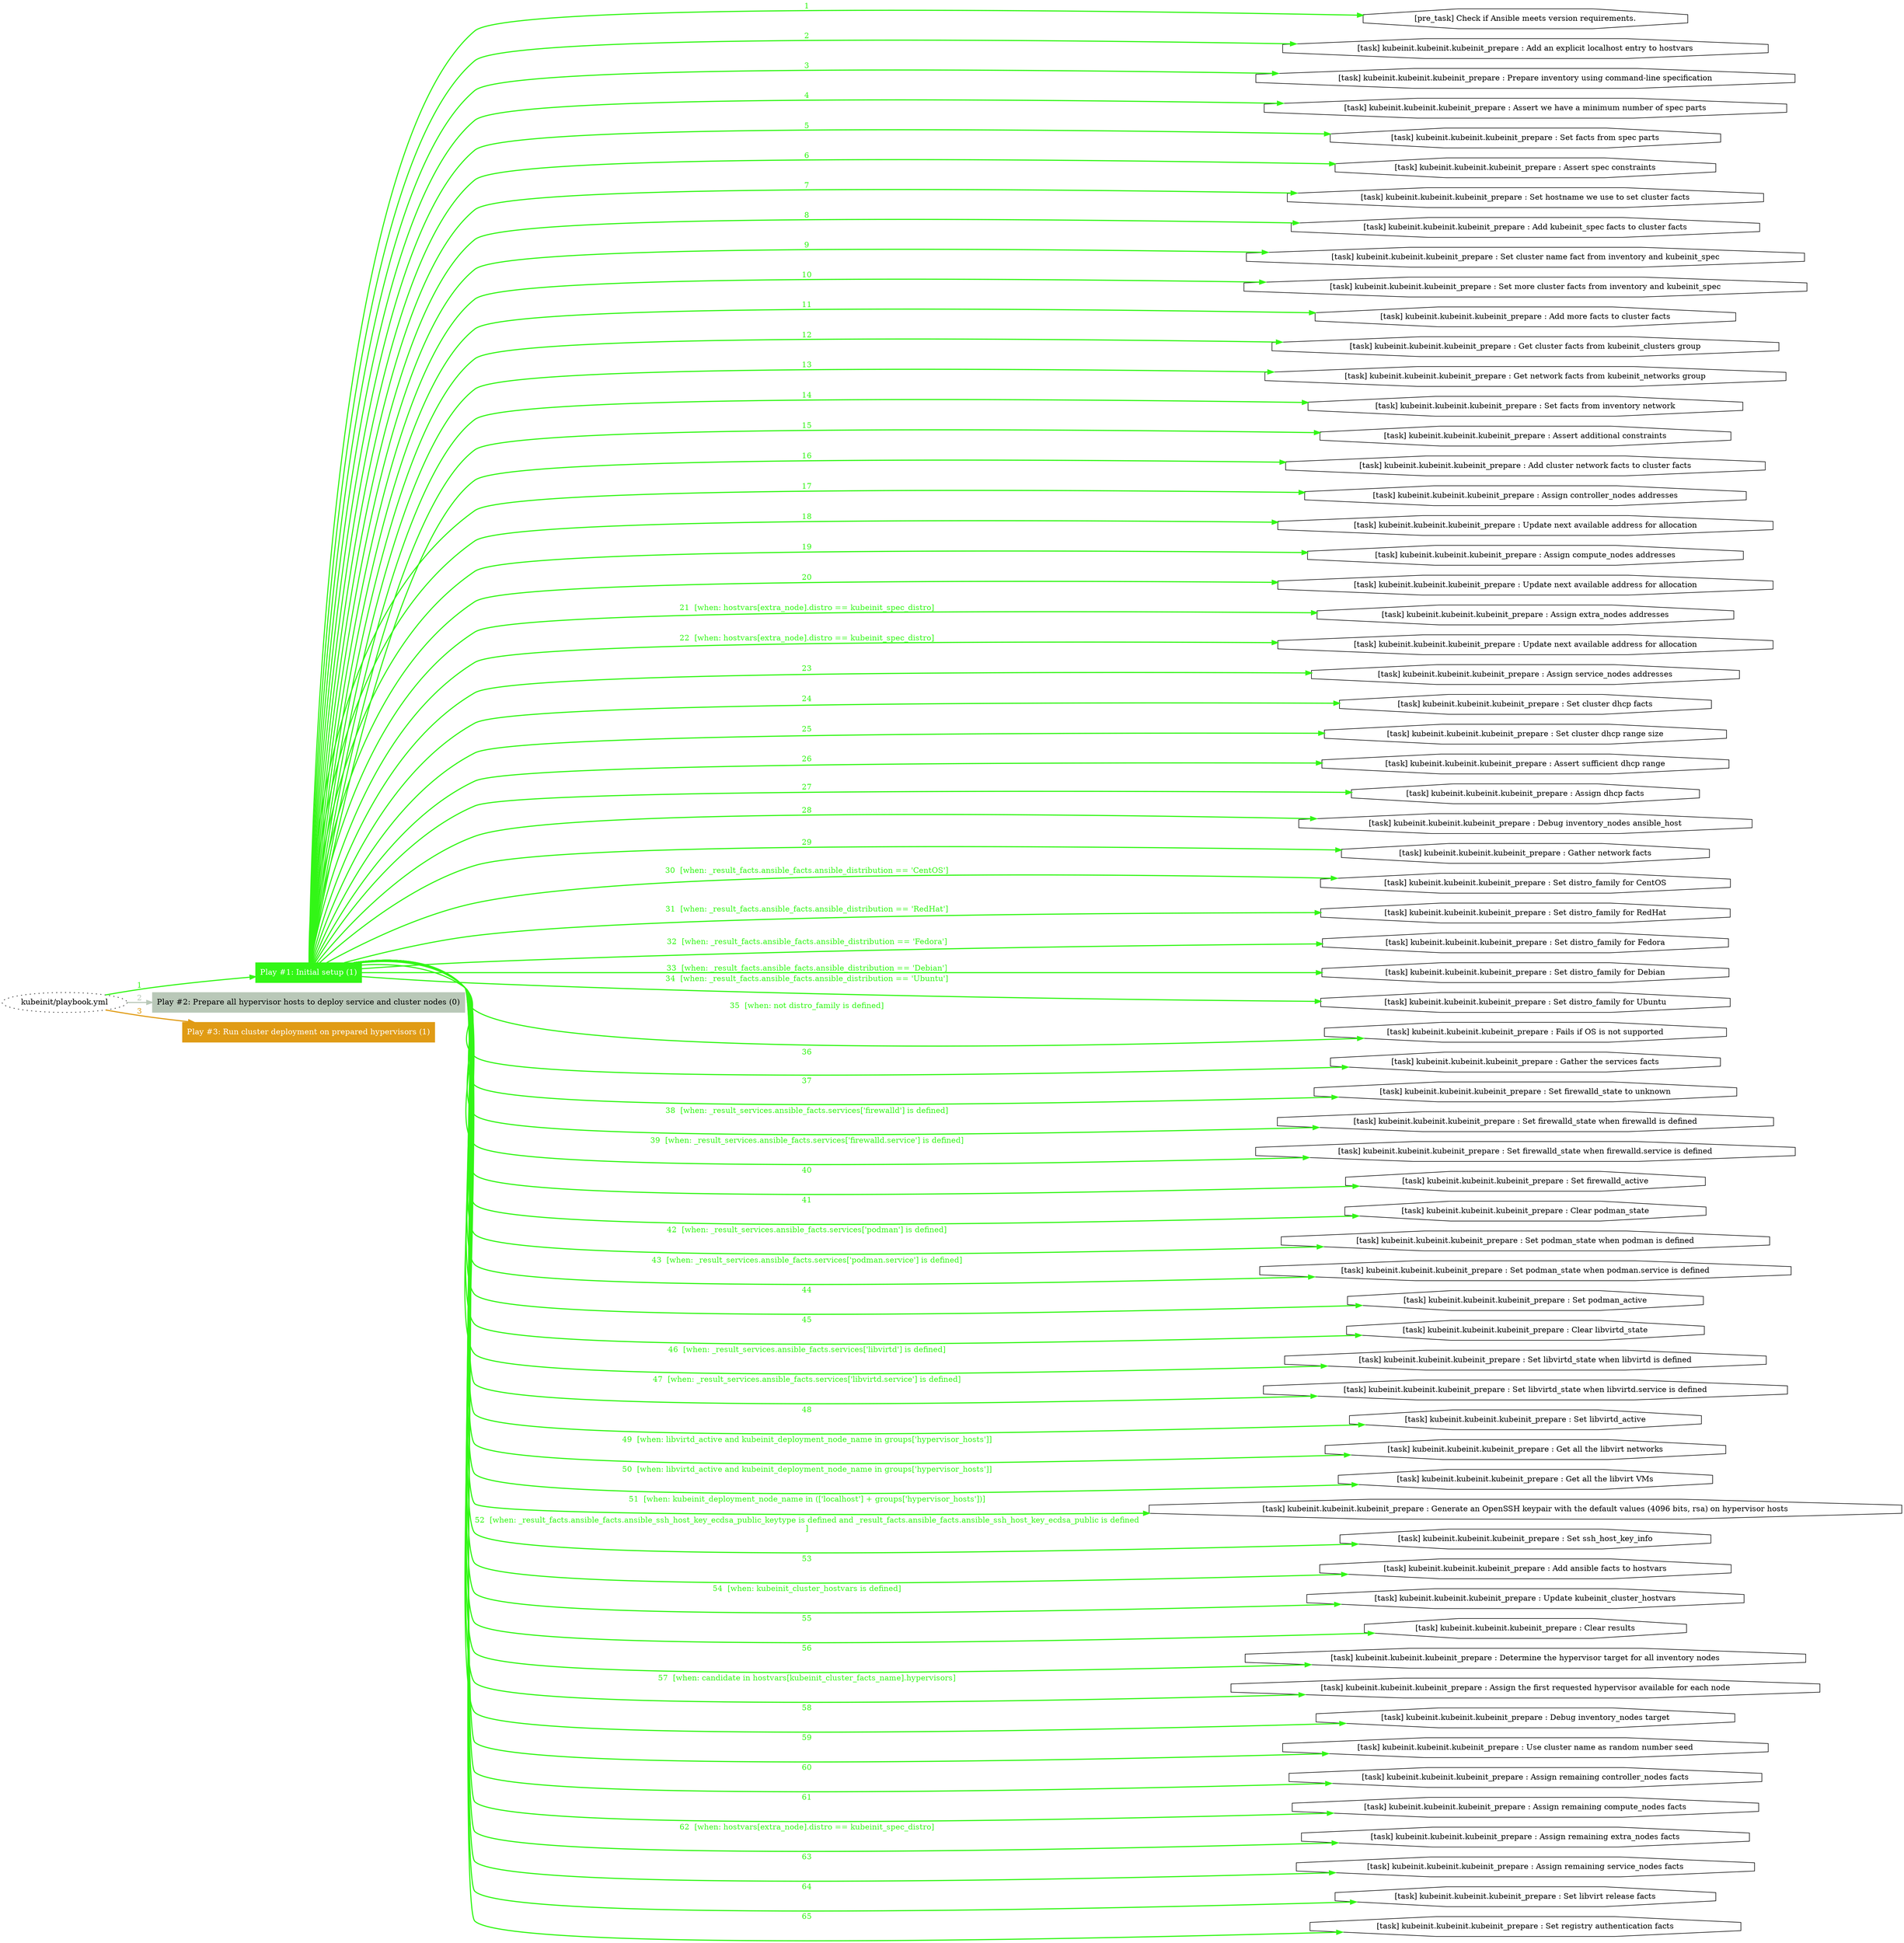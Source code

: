 digraph "kubeinit/playbook.yml "{
	graph [concentrate=true ordering=in rankdir=LR ratio=fill]
	edge [esep=5 sep=10]
	"kubeinit/playbook.yml" [id=root_node style=dotted]
	subgraph "Play #1: Initial setup (1) "{
		"Play #1: Initial setup (1)" [color="#32f616" fontcolor="#ffffff" id="play_4b4a3887-492e-408a-b4b5-2160933cebed" shape=box style=filled tooltip=localhost]
		"kubeinit/playbook.yml" -> "Play #1: Initial setup (1)" [label=1 color="#32f616" fontcolor="#32f616" id="edge_35f64caa-3db6-40dc-9c44-7c20e1efed7c" style=bold]
		"pre_task_de9d26d2-18b3-4c15-a6fb-4ea9408f458f" [label="[pre_task] Check if Ansible meets version requirements." id="pre_task_de9d26d2-18b3-4c15-a6fb-4ea9408f458f" shape=octagon tooltip="[pre_task] Check if Ansible meets version requirements."]
		"Play #1: Initial setup (1)" -> "pre_task_de9d26d2-18b3-4c15-a6fb-4ea9408f458f" [label=1 color="#32f616" fontcolor="#32f616" id="edge_37a0de3b-21e6-4f42-b660-c843cb36a04b" style=bold]
		"task_e68afb0b-f927-45d8-bf83-176b1a8fe4a9" [label="[task] kubeinit.kubeinit.kubeinit_prepare : Add an explicit localhost entry to hostvars" id="task_e68afb0b-f927-45d8-bf83-176b1a8fe4a9" shape=octagon tooltip="[task] kubeinit.kubeinit.kubeinit_prepare : Add an explicit localhost entry to hostvars"]
		"Play #1: Initial setup (1)" -> "task_e68afb0b-f927-45d8-bf83-176b1a8fe4a9" [label=2 color="#32f616" fontcolor="#32f616" id="edge_4e82d21e-16ec-48d6-8500-2438829a7ad3" style=bold]
		"task_d9f14256-2733-4809-9401-b0173d4baad0" [label="[task] kubeinit.kubeinit.kubeinit_prepare : Prepare inventory using command-line specification" id="task_d9f14256-2733-4809-9401-b0173d4baad0" shape=octagon tooltip="[task] kubeinit.kubeinit.kubeinit_prepare : Prepare inventory using command-line specification"]
		"Play #1: Initial setup (1)" -> "task_d9f14256-2733-4809-9401-b0173d4baad0" [label=3 color="#32f616" fontcolor="#32f616" id="edge_029c5ff3-502f-4f55-a032-5e30ba96a882" style=bold]
		"task_f2bfdf41-4e10-4a06-aaa8-3db8fa2fbc15" [label="[task] kubeinit.kubeinit.kubeinit_prepare : Assert we have a minimum number of spec parts" id="task_f2bfdf41-4e10-4a06-aaa8-3db8fa2fbc15" shape=octagon tooltip="[task] kubeinit.kubeinit.kubeinit_prepare : Assert we have a minimum number of spec parts"]
		"Play #1: Initial setup (1)" -> "task_f2bfdf41-4e10-4a06-aaa8-3db8fa2fbc15" [label=4 color="#32f616" fontcolor="#32f616" id="edge_acfdf759-a6f3-4d2e-9433-d7e8741ec37b" style=bold]
		"task_e6c1c46f-36eb-4a95-811d-20eb8e6caa11" [label="[task] kubeinit.kubeinit.kubeinit_prepare : Set facts from spec parts" id="task_e6c1c46f-36eb-4a95-811d-20eb8e6caa11" shape=octagon tooltip="[task] kubeinit.kubeinit.kubeinit_prepare : Set facts from spec parts"]
		"Play #1: Initial setup (1)" -> "task_e6c1c46f-36eb-4a95-811d-20eb8e6caa11" [label=5 color="#32f616" fontcolor="#32f616" id="edge_3566670d-71bc-4bfc-a8fd-a41f6e1073db" style=bold]
		"task_c7d6c63c-7c7d-40ed-a65a-c0600e884247" [label="[task] kubeinit.kubeinit.kubeinit_prepare : Assert spec constraints" id="task_c7d6c63c-7c7d-40ed-a65a-c0600e884247" shape=octagon tooltip="[task] kubeinit.kubeinit.kubeinit_prepare : Assert spec constraints"]
		"Play #1: Initial setup (1)" -> "task_c7d6c63c-7c7d-40ed-a65a-c0600e884247" [label=6 color="#32f616" fontcolor="#32f616" id="edge_c6ae5138-00b2-4953-8999-52e788af8ce2" style=bold]
		"task_e5510805-ce7b-43ae-aa4a-a6afd083fac0" [label="[task] kubeinit.kubeinit.kubeinit_prepare : Set hostname we use to set cluster facts" id="task_e5510805-ce7b-43ae-aa4a-a6afd083fac0" shape=octagon tooltip="[task] kubeinit.kubeinit.kubeinit_prepare : Set hostname we use to set cluster facts"]
		"Play #1: Initial setup (1)" -> "task_e5510805-ce7b-43ae-aa4a-a6afd083fac0" [label=7 color="#32f616" fontcolor="#32f616" id="edge_91a0f11b-9015-43cc-914e-ec4d93e8c1f4" style=bold]
		"task_b481e0b0-8dc2-48e1-b399-c38125e621d2" [label="[task] kubeinit.kubeinit.kubeinit_prepare : Add kubeinit_spec facts to cluster facts" id="task_b481e0b0-8dc2-48e1-b399-c38125e621d2" shape=octagon tooltip="[task] kubeinit.kubeinit.kubeinit_prepare : Add kubeinit_spec facts to cluster facts"]
		"Play #1: Initial setup (1)" -> "task_b481e0b0-8dc2-48e1-b399-c38125e621d2" [label=8 color="#32f616" fontcolor="#32f616" id="edge_c228d012-394e-4f87-90d3-02e2751a0433" style=bold]
		"task_56db9fa3-2b9b-4650-8a35-f1fc4f03c1dc" [label="[task] kubeinit.kubeinit.kubeinit_prepare : Set cluster name fact from inventory and kubeinit_spec" id="task_56db9fa3-2b9b-4650-8a35-f1fc4f03c1dc" shape=octagon tooltip="[task] kubeinit.kubeinit.kubeinit_prepare : Set cluster name fact from inventory and kubeinit_spec"]
		"Play #1: Initial setup (1)" -> "task_56db9fa3-2b9b-4650-8a35-f1fc4f03c1dc" [label=9 color="#32f616" fontcolor="#32f616" id="edge_4c2af0f7-2a88-4e67-87a8-ac33917207c8" style=bold]
		"task_85724882-dff3-4dda-9383-d56a312d3df0" [label="[task] kubeinit.kubeinit.kubeinit_prepare : Set more cluster facts from inventory and kubeinit_spec" id="task_85724882-dff3-4dda-9383-d56a312d3df0" shape=octagon tooltip="[task] kubeinit.kubeinit.kubeinit_prepare : Set more cluster facts from inventory and kubeinit_spec"]
		"Play #1: Initial setup (1)" -> "task_85724882-dff3-4dda-9383-d56a312d3df0" [label=10 color="#32f616" fontcolor="#32f616" id="edge_cc7f0512-2420-4011-8d39-6532f481395e" style=bold]
		"task_761a7b14-32d0-4b7a-8aa5-4ddc902d80a2" [label="[task] kubeinit.kubeinit.kubeinit_prepare : Add more facts to cluster facts" id="task_761a7b14-32d0-4b7a-8aa5-4ddc902d80a2" shape=octagon tooltip="[task] kubeinit.kubeinit.kubeinit_prepare : Add more facts to cluster facts"]
		"Play #1: Initial setup (1)" -> "task_761a7b14-32d0-4b7a-8aa5-4ddc902d80a2" [label=11 color="#32f616" fontcolor="#32f616" id="edge_c1c9f587-ff22-4db0-a0c1-3cf69ba670f9" style=bold]
		"task_746201a5-7f2e-48be-b642-68622b77233b" [label="[task] kubeinit.kubeinit.kubeinit_prepare : Get cluster facts from kubeinit_clusters group" id="task_746201a5-7f2e-48be-b642-68622b77233b" shape=octagon tooltip="[task] kubeinit.kubeinit.kubeinit_prepare : Get cluster facts from kubeinit_clusters group"]
		"Play #1: Initial setup (1)" -> "task_746201a5-7f2e-48be-b642-68622b77233b" [label=12 color="#32f616" fontcolor="#32f616" id="edge_43ee58be-7569-4bce-b3ed-2e743a7b41c3" style=bold]
		"task_d37c4f7f-16a0-49a6-919b-8d1f818ee863" [label="[task] kubeinit.kubeinit.kubeinit_prepare : Get network facts from kubeinit_networks group" id="task_d37c4f7f-16a0-49a6-919b-8d1f818ee863" shape=octagon tooltip="[task] kubeinit.kubeinit.kubeinit_prepare : Get network facts from kubeinit_networks group"]
		"Play #1: Initial setup (1)" -> "task_d37c4f7f-16a0-49a6-919b-8d1f818ee863" [label=13 color="#32f616" fontcolor="#32f616" id="edge_f5ff96a2-4ec9-48bf-9ee6-8c8d75219d45" style=bold]
		"task_833a757f-0b94-4184-8434-fbc764fcb7e5" [label="[task] kubeinit.kubeinit.kubeinit_prepare : Set facts from inventory network" id="task_833a757f-0b94-4184-8434-fbc764fcb7e5" shape=octagon tooltip="[task] kubeinit.kubeinit.kubeinit_prepare : Set facts from inventory network"]
		"Play #1: Initial setup (1)" -> "task_833a757f-0b94-4184-8434-fbc764fcb7e5" [label=14 color="#32f616" fontcolor="#32f616" id="edge_ce496ceb-5620-48e4-9985-199e7a357277" style=bold]
		"task_152c6fda-1598-462e-a542-6b4d2da6a8eb" [label="[task] kubeinit.kubeinit.kubeinit_prepare : Assert additional constraints" id="task_152c6fda-1598-462e-a542-6b4d2da6a8eb" shape=octagon tooltip="[task] kubeinit.kubeinit.kubeinit_prepare : Assert additional constraints"]
		"Play #1: Initial setup (1)" -> "task_152c6fda-1598-462e-a542-6b4d2da6a8eb" [label=15 color="#32f616" fontcolor="#32f616" id="edge_f8b588ec-8e26-4191-ae01-ea02502d44b2" style=bold]
		"task_10162c4d-c30b-4058-a626-41d31a472ae8" [label="[task] kubeinit.kubeinit.kubeinit_prepare : Add cluster network facts to cluster facts" id="task_10162c4d-c30b-4058-a626-41d31a472ae8" shape=octagon tooltip="[task] kubeinit.kubeinit.kubeinit_prepare : Add cluster network facts to cluster facts"]
		"Play #1: Initial setup (1)" -> "task_10162c4d-c30b-4058-a626-41d31a472ae8" [label=16 color="#32f616" fontcolor="#32f616" id="edge_cda0b73f-e5a9-498a-862f-642682c7a166" style=bold]
		"task_713fb50d-000d-4b36-8eba-3c4864fc3c91" [label="[task] kubeinit.kubeinit.kubeinit_prepare : Assign controller_nodes addresses" id="task_713fb50d-000d-4b36-8eba-3c4864fc3c91" shape=octagon tooltip="[task] kubeinit.kubeinit.kubeinit_prepare : Assign controller_nodes addresses"]
		"Play #1: Initial setup (1)" -> "task_713fb50d-000d-4b36-8eba-3c4864fc3c91" [label=17 color="#32f616" fontcolor="#32f616" id="edge_d920e64b-545f-487a-b4c1-4231ddce8ff2" style=bold]
		"task_f5aced33-aacd-4713-b7d9-dfe3088edfda" [label="[task] kubeinit.kubeinit.kubeinit_prepare : Update next available address for allocation" id="task_f5aced33-aacd-4713-b7d9-dfe3088edfda" shape=octagon tooltip="[task] kubeinit.kubeinit.kubeinit_prepare : Update next available address for allocation"]
		"Play #1: Initial setup (1)" -> "task_f5aced33-aacd-4713-b7d9-dfe3088edfda" [label=18 color="#32f616" fontcolor="#32f616" id="edge_66d415de-ec8c-4de3-b57c-537a3a32a330" style=bold]
		"task_e95c6a28-a683-4123-99b6-9a762eb591bb" [label="[task] kubeinit.kubeinit.kubeinit_prepare : Assign compute_nodes addresses" id="task_e95c6a28-a683-4123-99b6-9a762eb591bb" shape=octagon tooltip="[task] kubeinit.kubeinit.kubeinit_prepare : Assign compute_nodes addresses"]
		"Play #1: Initial setup (1)" -> "task_e95c6a28-a683-4123-99b6-9a762eb591bb" [label=19 color="#32f616" fontcolor="#32f616" id="edge_e3311701-56c7-4807-88de-1287f40a38bf" style=bold]
		"task_4ba7db59-55b4-4df0-8a95-6ad55b36d870" [label="[task] kubeinit.kubeinit.kubeinit_prepare : Update next available address for allocation" id="task_4ba7db59-55b4-4df0-8a95-6ad55b36d870" shape=octagon tooltip="[task] kubeinit.kubeinit.kubeinit_prepare : Update next available address for allocation"]
		"Play #1: Initial setup (1)" -> "task_4ba7db59-55b4-4df0-8a95-6ad55b36d870" [label=20 color="#32f616" fontcolor="#32f616" id="edge_6714a008-0012-4e19-ac9d-b88d723e42e4" style=bold]
		"task_4a54946f-f304-40cc-b377-a95449cfb9b4" [label="[task] kubeinit.kubeinit.kubeinit_prepare : Assign extra_nodes addresses" id="task_4a54946f-f304-40cc-b377-a95449cfb9b4" shape=octagon tooltip="[task] kubeinit.kubeinit.kubeinit_prepare : Assign extra_nodes addresses"]
		"Play #1: Initial setup (1)" -> "task_4a54946f-f304-40cc-b377-a95449cfb9b4" [label="21  [when: hostvars[extra_node].distro == kubeinit_spec_distro]" color="#32f616" fontcolor="#32f616" id="edge_9c29fd21-036c-4c68-91a2-aa138b4a73c6" style=bold]
		"task_549fef7a-e3d4-4d6c-bd66-4000ddd7a750" [label="[task] kubeinit.kubeinit.kubeinit_prepare : Update next available address for allocation" id="task_549fef7a-e3d4-4d6c-bd66-4000ddd7a750" shape=octagon tooltip="[task] kubeinit.kubeinit.kubeinit_prepare : Update next available address for allocation"]
		"Play #1: Initial setup (1)" -> "task_549fef7a-e3d4-4d6c-bd66-4000ddd7a750" [label="22  [when: hostvars[extra_node].distro == kubeinit_spec_distro]" color="#32f616" fontcolor="#32f616" id="edge_3041eee8-f539-4dce-8227-0307c9ce5fad" style=bold]
		"task_2fad2a1c-7aa5-45ab-aa3c-d91607e35ae1" [label="[task] kubeinit.kubeinit.kubeinit_prepare : Assign service_nodes addresses" id="task_2fad2a1c-7aa5-45ab-aa3c-d91607e35ae1" shape=octagon tooltip="[task] kubeinit.kubeinit.kubeinit_prepare : Assign service_nodes addresses"]
		"Play #1: Initial setup (1)" -> "task_2fad2a1c-7aa5-45ab-aa3c-d91607e35ae1" [label=23 color="#32f616" fontcolor="#32f616" id="edge_d8bb7b0f-dd16-4475-bff2-23e74ad959c8" style=bold]
		"task_a6edcf98-add8-4a53-a48e-3af7898cf0b7" [label="[task] kubeinit.kubeinit.kubeinit_prepare : Set cluster dhcp facts" id="task_a6edcf98-add8-4a53-a48e-3af7898cf0b7" shape=octagon tooltip="[task] kubeinit.kubeinit.kubeinit_prepare : Set cluster dhcp facts"]
		"Play #1: Initial setup (1)" -> "task_a6edcf98-add8-4a53-a48e-3af7898cf0b7" [label=24 color="#32f616" fontcolor="#32f616" id="edge_48dbebec-49a9-4b61-83cb-be81fb287096" style=bold]
		"task_c0d909c6-0d3b-4d17-be69-3afc69641b1b" [label="[task] kubeinit.kubeinit.kubeinit_prepare : Set cluster dhcp range size" id="task_c0d909c6-0d3b-4d17-be69-3afc69641b1b" shape=octagon tooltip="[task] kubeinit.kubeinit.kubeinit_prepare : Set cluster dhcp range size"]
		"Play #1: Initial setup (1)" -> "task_c0d909c6-0d3b-4d17-be69-3afc69641b1b" [label=25 color="#32f616" fontcolor="#32f616" id="edge_1122ff23-3e04-406c-bc62-a0144261b0bf" style=bold]
		"task_4a21a2d3-0660-4a08-bad1-8d61682a212e" [label="[task] kubeinit.kubeinit.kubeinit_prepare : Assert sufficient dhcp range" id="task_4a21a2d3-0660-4a08-bad1-8d61682a212e" shape=octagon tooltip="[task] kubeinit.kubeinit.kubeinit_prepare : Assert sufficient dhcp range"]
		"Play #1: Initial setup (1)" -> "task_4a21a2d3-0660-4a08-bad1-8d61682a212e" [label=26 color="#32f616" fontcolor="#32f616" id="edge_6f448a72-da1e-4133-87f5-76f948aa93f9" style=bold]
		"task_79c62398-5bd5-4aae-8d88-267785c730c3" [label="[task] kubeinit.kubeinit.kubeinit_prepare : Assign dhcp facts" id="task_79c62398-5bd5-4aae-8d88-267785c730c3" shape=octagon tooltip="[task] kubeinit.kubeinit.kubeinit_prepare : Assign dhcp facts"]
		"Play #1: Initial setup (1)" -> "task_79c62398-5bd5-4aae-8d88-267785c730c3" [label=27 color="#32f616" fontcolor="#32f616" id="edge_59d4acb6-d25d-4c58-ab79-c8bf3a0ddeac" style=bold]
		"task_71dd21e1-a7f3-4766-9378-b07168aca1c1" [label="[task] kubeinit.kubeinit.kubeinit_prepare : Debug inventory_nodes ansible_host" id="task_71dd21e1-a7f3-4766-9378-b07168aca1c1" shape=octagon tooltip="[task] kubeinit.kubeinit.kubeinit_prepare : Debug inventory_nodes ansible_host"]
		"Play #1: Initial setup (1)" -> "task_71dd21e1-a7f3-4766-9378-b07168aca1c1" [label=28 color="#32f616" fontcolor="#32f616" id="edge_fb1cafd6-c459-4cae-8b7f-57a90df772f6" style=bold]
		"task_630b16fb-7dad-46e4-8d12-bb65370366e6" [label="[task] kubeinit.kubeinit.kubeinit_prepare : Gather network facts" id="task_630b16fb-7dad-46e4-8d12-bb65370366e6" shape=octagon tooltip="[task] kubeinit.kubeinit.kubeinit_prepare : Gather network facts"]
		"Play #1: Initial setup (1)" -> "task_630b16fb-7dad-46e4-8d12-bb65370366e6" [label=29 color="#32f616" fontcolor="#32f616" id="edge_9ff9a4e5-0614-40bc-a235-3904e1956a79" style=bold]
		"task_5a97b2cf-5e71-46b2-8b3d-468aef266211" [label="[task] kubeinit.kubeinit.kubeinit_prepare : Set distro_family for CentOS" id="task_5a97b2cf-5e71-46b2-8b3d-468aef266211" shape=octagon tooltip="[task] kubeinit.kubeinit.kubeinit_prepare : Set distro_family for CentOS"]
		"Play #1: Initial setup (1)" -> "task_5a97b2cf-5e71-46b2-8b3d-468aef266211" [label="30  [when: _result_facts.ansible_facts.ansible_distribution == 'CentOS']" color="#32f616" fontcolor="#32f616" id="edge_4db97817-f961-4b6e-a0ef-4e0d7c598cf1" style=bold]
		"task_8eefe36d-9e0f-45c2-b2f6-6a68bd8bb7f3" [label="[task] kubeinit.kubeinit.kubeinit_prepare : Set distro_family for RedHat" id="task_8eefe36d-9e0f-45c2-b2f6-6a68bd8bb7f3" shape=octagon tooltip="[task] kubeinit.kubeinit.kubeinit_prepare : Set distro_family for RedHat"]
		"Play #1: Initial setup (1)" -> "task_8eefe36d-9e0f-45c2-b2f6-6a68bd8bb7f3" [label="31  [when: _result_facts.ansible_facts.ansible_distribution == 'RedHat']" color="#32f616" fontcolor="#32f616" id="edge_7ac15160-8d45-4052-bc3e-05ec3cfad82f" style=bold]
		"task_8e84b8e3-0fa7-4115-b5f2-a4263fda2614" [label="[task] kubeinit.kubeinit.kubeinit_prepare : Set distro_family for Fedora" id="task_8e84b8e3-0fa7-4115-b5f2-a4263fda2614" shape=octagon tooltip="[task] kubeinit.kubeinit.kubeinit_prepare : Set distro_family for Fedora"]
		"Play #1: Initial setup (1)" -> "task_8e84b8e3-0fa7-4115-b5f2-a4263fda2614" [label="32  [when: _result_facts.ansible_facts.ansible_distribution == 'Fedora']" color="#32f616" fontcolor="#32f616" id="edge_793e8c91-8593-4eee-8546-b849da90a5bf" style=bold]
		"task_c239ebfa-551f-4a32-ae76-5c3e932b1c0f" [label="[task] kubeinit.kubeinit.kubeinit_prepare : Set distro_family for Debian" id="task_c239ebfa-551f-4a32-ae76-5c3e932b1c0f" shape=octagon tooltip="[task] kubeinit.kubeinit.kubeinit_prepare : Set distro_family for Debian"]
		"Play #1: Initial setup (1)" -> "task_c239ebfa-551f-4a32-ae76-5c3e932b1c0f" [label="33  [when: _result_facts.ansible_facts.ansible_distribution == 'Debian']" color="#32f616" fontcolor="#32f616" id="edge_5380daa6-675e-4a42-a0c4-42941193cadd" style=bold]
		"task_f218d7eb-a098-4704-b849-a449479aacda" [label="[task] kubeinit.kubeinit.kubeinit_prepare : Set distro_family for Ubuntu" id="task_f218d7eb-a098-4704-b849-a449479aacda" shape=octagon tooltip="[task] kubeinit.kubeinit.kubeinit_prepare : Set distro_family for Ubuntu"]
		"Play #1: Initial setup (1)" -> "task_f218d7eb-a098-4704-b849-a449479aacda" [label="34  [when: _result_facts.ansible_facts.ansible_distribution == 'Ubuntu']" color="#32f616" fontcolor="#32f616" id="edge_b52850da-87cc-41ad-adce-85ccf8c58188" style=bold]
		"task_90e81da4-637e-437b-b4cf-dab033233fc9" [label="[task] kubeinit.kubeinit.kubeinit_prepare : Fails if OS is not supported" id="task_90e81da4-637e-437b-b4cf-dab033233fc9" shape=octagon tooltip="[task] kubeinit.kubeinit.kubeinit_prepare : Fails if OS is not supported"]
		"Play #1: Initial setup (1)" -> "task_90e81da4-637e-437b-b4cf-dab033233fc9" [label="35  [when: not distro_family is defined]" color="#32f616" fontcolor="#32f616" id="edge_01b3420f-70f4-495e-9bfd-c41a90b5789c" style=bold]
		"task_91bf0221-80d2-43ef-b8ba-19a9ea6f7bf0" [label="[task] kubeinit.kubeinit.kubeinit_prepare : Gather the services facts" id="task_91bf0221-80d2-43ef-b8ba-19a9ea6f7bf0" shape=octagon tooltip="[task] kubeinit.kubeinit.kubeinit_prepare : Gather the services facts"]
		"Play #1: Initial setup (1)" -> "task_91bf0221-80d2-43ef-b8ba-19a9ea6f7bf0" [label=36 color="#32f616" fontcolor="#32f616" id="edge_6315f0b9-e643-42cb-bd93-e81807acc528" style=bold]
		"task_a65531a1-75e7-4ce1-9da4-1bebfd1dc015" [label="[task] kubeinit.kubeinit.kubeinit_prepare : Set firewalld_state to unknown" id="task_a65531a1-75e7-4ce1-9da4-1bebfd1dc015" shape=octagon tooltip="[task] kubeinit.kubeinit.kubeinit_prepare : Set firewalld_state to unknown"]
		"Play #1: Initial setup (1)" -> "task_a65531a1-75e7-4ce1-9da4-1bebfd1dc015" [label=37 color="#32f616" fontcolor="#32f616" id="edge_d067396e-2fbe-4770-9e54-57d108ed02e4" style=bold]
		"task_ad172b15-92d0-4da8-a1ec-4f587aa5edad" [label="[task] kubeinit.kubeinit.kubeinit_prepare : Set firewalld_state when firewalld is defined" id="task_ad172b15-92d0-4da8-a1ec-4f587aa5edad" shape=octagon tooltip="[task] kubeinit.kubeinit.kubeinit_prepare : Set firewalld_state when firewalld is defined"]
		"Play #1: Initial setup (1)" -> "task_ad172b15-92d0-4da8-a1ec-4f587aa5edad" [label="38  [when: _result_services.ansible_facts.services['firewalld'] is defined]" color="#32f616" fontcolor="#32f616" id="edge_bbb6ad11-bbf1-456f-8ae0-bb15b83b216d" style=bold]
		"task_838b2561-7b1d-40ba-8b6e-6411712b63ba" [label="[task] kubeinit.kubeinit.kubeinit_prepare : Set firewalld_state when firewalld.service is defined" id="task_838b2561-7b1d-40ba-8b6e-6411712b63ba" shape=octagon tooltip="[task] kubeinit.kubeinit.kubeinit_prepare : Set firewalld_state when firewalld.service is defined"]
		"Play #1: Initial setup (1)" -> "task_838b2561-7b1d-40ba-8b6e-6411712b63ba" [label="39  [when: _result_services.ansible_facts.services['firewalld.service'] is defined]" color="#32f616" fontcolor="#32f616" id="edge_7280d4cf-91c1-489d-a655-0debc68e6f88" style=bold]
		"task_53cae786-4bbd-43df-9e57-a0d868a2fbf0" [label="[task] kubeinit.kubeinit.kubeinit_prepare : Set firewalld_active" id="task_53cae786-4bbd-43df-9e57-a0d868a2fbf0" shape=octagon tooltip="[task] kubeinit.kubeinit.kubeinit_prepare : Set firewalld_active"]
		"Play #1: Initial setup (1)" -> "task_53cae786-4bbd-43df-9e57-a0d868a2fbf0" [label=40 color="#32f616" fontcolor="#32f616" id="edge_c00142fc-96b5-4784-ba41-0557f521a8a0" style=bold]
		"task_c5afd167-df86-4ec8-bfe8-892401424d4b" [label="[task] kubeinit.kubeinit.kubeinit_prepare : Clear podman_state" id="task_c5afd167-df86-4ec8-bfe8-892401424d4b" shape=octagon tooltip="[task] kubeinit.kubeinit.kubeinit_prepare : Clear podman_state"]
		"Play #1: Initial setup (1)" -> "task_c5afd167-df86-4ec8-bfe8-892401424d4b" [label=41 color="#32f616" fontcolor="#32f616" id="edge_0bf543f2-f971-4891-b3b4-8edf522dca20" style=bold]
		"task_69b1ab12-6ece-4e6f-b519-3536abf0d71d" [label="[task] kubeinit.kubeinit.kubeinit_prepare : Set podman_state when podman is defined" id="task_69b1ab12-6ece-4e6f-b519-3536abf0d71d" shape=octagon tooltip="[task] kubeinit.kubeinit.kubeinit_prepare : Set podman_state when podman is defined"]
		"Play #1: Initial setup (1)" -> "task_69b1ab12-6ece-4e6f-b519-3536abf0d71d" [label="42  [when: _result_services.ansible_facts.services['podman'] is defined]" color="#32f616" fontcolor="#32f616" id="edge_28f727cb-9a95-4d7f-a4fa-b4343de8a117" style=bold]
		"task_2b0d4e70-e6de-4a78-9615-caf1ec396dda" [label="[task] kubeinit.kubeinit.kubeinit_prepare : Set podman_state when podman.service is defined" id="task_2b0d4e70-e6de-4a78-9615-caf1ec396dda" shape=octagon tooltip="[task] kubeinit.kubeinit.kubeinit_prepare : Set podman_state when podman.service is defined"]
		"Play #1: Initial setup (1)" -> "task_2b0d4e70-e6de-4a78-9615-caf1ec396dda" [label="43  [when: _result_services.ansible_facts.services['podman.service'] is defined]" color="#32f616" fontcolor="#32f616" id="edge_608d46c7-4d8a-4038-90a1-9adb1d62140d" style=bold]
		"task_56cbbcce-07e5-46f1-96a4-98d94d0c3f36" [label="[task] kubeinit.kubeinit.kubeinit_prepare : Set podman_active" id="task_56cbbcce-07e5-46f1-96a4-98d94d0c3f36" shape=octagon tooltip="[task] kubeinit.kubeinit.kubeinit_prepare : Set podman_active"]
		"Play #1: Initial setup (1)" -> "task_56cbbcce-07e5-46f1-96a4-98d94d0c3f36" [label=44 color="#32f616" fontcolor="#32f616" id="edge_9e4f7d34-cf28-431e-99a0-b049a9e10104" style=bold]
		"task_ea6f9afe-a15b-4ad3-a005-9f7585c80c35" [label="[task] kubeinit.kubeinit.kubeinit_prepare : Clear libvirtd_state" id="task_ea6f9afe-a15b-4ad3-a005-9f7585c80c35" shape=octagon tooltip="[task] kubeinit.kubeinit.kubeinit_prepare : Clear libvirtd_state"]
		"Play #1: Initial setup (1)" -> "task_ea6f9afe-a15b-4ad3-a005-9f7585c80c35" [label=45 color="#32f616" fontcolor="#32f616" id="edge_fd77bc36-0038-4727-a096-30f19762013b" style=bold]
		"task_372a34e6-1782-4951-a791-ecd6cd6f9b7e" [label="[task] kubeinit.kubeinit.kubeinit_prepare : Set libvirtd_state when libvirtd is defined" id="task_372a34e6-1782-4951-a791-ecd6cd6f9b7e" shape=octagon tooltip="[task] kubeinit.kubeinit.kubeinit_prepare : Set libvirtd_state when libvirtd is defined"]
		"Play #1: Initial setup (1)" -> "task_372a34e6-1782-4951-a791-ecd6cd6f9b7e" [label="46  [when: _result_services.ansible_facts.services['libvirtd'] is defined]" color="#32f616" fontcolor="#32f616" id="edge_a660f271-1a67-464e-b74e-dec71a160975" style=bold]
		"task_c31a2e36-cd62-406d-84e3-353e5fb2b943" [label="[task] kubeinit.kubeinit.kubeinit_prepare : Set libvirtd_state when libvirtd.service is defined" id="task_c31a2e36-cd62-406d-84e3-353e5fb2b943" shape=octagon tooltip="[task] kubeinit.kubeinit.kubeinit_prepare : Set libvirtd_state when libvirtd.service is defined"]
		"Play #1: Initial setup (1)" -> "task_c31a2e36-cd62-406d-84e3-353e5fb2b943" [label="47  [when: _result_services.ansible_facts.services['libvirtd.service'] is defined]" color="#32f616" fontcolor="#32f616" id="edge_d3d1dce0-ac41-49cf-82d7-a893d570ad86" style=bold]
		"task_11ecede3-2b16-4a69-9e4c-8ac62686df92" [label="[task] kubeinit.kubeinit.kubeinit_prepare : Set libvirtd_active" id="task_11ecede3-2b16-4a69-9e4c-8ac62686df92" shape=octagon tooltip="[task] kubeinit.kubeinit.kubeinit_prepare : Set libvirtd_active"]
		"Play #1: Initial setup (1)" -> "task_11ecede3-2b16-4a69-9e4c-8ac62686df92" [label=48 color="#32f616" fontcolor="#32f616" id="edge_2e2d0629-7664-402c-bb36-ae4cd8fc2565" style=bold]
		"task_7df17841-12e7-4082-afad-aca1cc50a577" [label="[task] kubeinit.kubeinit.kubeinit_prepare : Get all the libvirt networks" id="task_7df17841-12e7-4082-afad-aca1cc50a577" shape=octagon tooltip="[task] kubeinit.kubeinit.kubeinit_prepare : Get all the libvirt networks"]
		"Play #1: Initial setup (1)" -> "task_7df17841-12e7-4082-afad-aca1cc50a577" [label="49  [when: libvirtd_active and kubeinit_deployment_node_name in groups['hypervisor_hosts']]" color="#32f616" fontcolor="#32f616" id="edge_3b17132c-89f7-4b56-b40e-813bb1411bf4" style=bold]
		"task_be23301c-aba0-46ab-92f3-b61aaef6c7d9" [label="[task] kubeinit.kubeinit.kubeinit_prepare : Get all the libvirt VMs" id="task_be23301c-aba0-46ab-92f3-b61aaef6c7d9" shape=octagon tooltip="[task] kubeinit.kubeinit.kubeinit_prepare : Get all the libvirt VMs"]
		"Play #1: Initial setup (1)" -> "task_be23301c-aba0-46ab-92f3-b61aaef6c7d9" [label="50  [when: libvirtd_active and kubeinit_deployment_node_name in groups['hypervisor_hosts']]" color="#32f616" fontcolor="#32f616" id="edge_bdfc78a7-102b-4219-b1f4-d79f368e8da6" style=bold]
		"task_aae8e721-d03e-478d-a5cd-3d1ed7b1afcd" [label="[task] kubeinit.kubeinit.kubeinit_prepare : Generate an OpenSSH keypair with the default values (4096 bits, rsa) on hypervisor hosts" id="task_aae8e721-d03e-478d-a5cd-3d1ed7b1afcd" shape=octagon tooltip="[task] kubeinit.kubeinit.kubeinit_prepare : Generate an OpenSSH keypair with the default values (4096 bits, rsa) on hypervisor hosts"]
		"Play #1: Initial setup (1)" -> "task_aae8e721-d03e-478d-a5cd-3d1ed7b1afcd" [label="51  [when: kubeinit_deployment_node_name in (['localhost'] + groups['hypervisor_hosts'])]" color="#32f616" fontcolor="#32f616" id="edge_9b829f28-40bf-4f2d-928d-78f47775e4c2" style=bold]
		"task_0f60655e-7657-4e89-b544-25dd9bdbf970" [label="[task] kubeinit.kubeinit.kubeinit_prepare : Set ssh_host_key_info" id="task_0f60655e-7657-4e89-b544-25dd9bdbf970" shape=octagon tooltip="[task] kubeinit.kubeinit.kubeinit_prepare : Set ssh_host_key_info"]
		"Play #1: Initial setup (1)" -> "task_0f60655e-7657-4e89-b544-25dd9bdbf970" [label="52  [when: _result_facts.ansible_facts.ansible_ssh_host_key_ecdsa_public_keytype is defined and _result_facts.ansible_facts.ansible_ssh_host_key_ecdsa_public is defined
]" color="#32f616" fontcolor="#32f616" id="edge_6a89dc5f-170d-4fd0-ae1d-1dda0d54bc11" style=bold]
		"task_681722ca-e521-4c5f-b572-c40e1a4e0629" [label="[task] kubeinit.kubeinit.kubeinit_prepare : Add ansible facts to hostvars" id="task_681722ca-e521-4c5f-b572-c40e1a4e0629" shape=octagon tooltip="[task] kubeinit.kubeinit.kubeinit_prepare : Add ansible facts to hostvars"]
		"Play #1: Initial setup (1)" -> "task_681722ca-e521-4c5f-b572-c40e1a4e0629" [label=53 color="#32f616" fontcolor="#32f616" id="edge_65ed3670-d746-46a2-8ac9-15bea9a15c9f" style=bold]
		"task_e593555c-fb9c-41e2-bc58-3c7098980105" [label="[task] kubeinit.kubeinit.kubeinit_prepare : Update kubeinit_cluster_hostvars" id="task_e593555c-fb9c-41e2-bc58-3c7098980105" shape=octagon tooltip="[task] kubeinit.kubeinit.kubeinit_prepare : Update kubeinit_cluster_hostvars"]
		"Play #1: Initial setup (1)" -> "task_e593555c-fb9c-41e2-bc58-3c7098980105" [label="54  [when: kubeinit_cluster_hostvars is defined]" color="#32f616" fontcolor="#32f616" id="edge_7e5b2bf7-8cfa-45dc-8832-ce1f12de02aa" style=bold]
		"task_fed83fb0-05c5-4c13-93bc-7e57f5cdf32d" [label="[task] kubeinit.kubeinit.kubeinit_prepare : Clear results" id="task_fed83fb0-05c5-4c13-93bc-7e57f5cdf32d" shape=octagon tooltip="[task] kubeinit.kubeinit.kubeinit_prepare : Clear results"]
		"Play #1: Initial setup (1)" -> "task_fed83fb0-05c5-4c13-93bc-7e57f5cdf32d" [label=55 color="#32f616" fontcolor="#32f616" id="edge_e50ae60f-dcfd-4a30-90b5-396694b9eeb2" style=bold]
		"task_2f9830e5-0efb-49de-a03a-b16a755c7a3c" [label="[task] kubeinit.kubeinit.kubeinit_prepare : Determine the hypervisor target for all inventory nodes" id="task_2f9830e5-0efb-49de-a03a-b16a755c7a3c" shape=octagon tooltip="[task] kubeinit.kubeinit.kubeinit_prepare : Determine the hypervisor target for all inventory nodes"]
		"Play #1: Initial setup (1)" -> "task_2f9830e5-0efb-49de-a03a-b16a755c7a3c" [label=56 color="#32f616" fontcolor="#32f616" id="edge_c32445b7-45f4-4ad3-aa16-5596a6df5634" style=bold]
		"task_f639d060-d3c2-443d-ace8-76bbff2f06b2" [label="[task] kubeinit.kubeinit.kubeinit_prepare : Assign the first requested hypervisor available for each node" id="task_f639d060-d3c2-443d-ace8-76bbff2f06b2" shape=octagon tooltip="[task] kubeinit.kubeinit.kubeinit_prepare : Assign the first requested hypervisor available for each node"]
		"Play #1: Initial setup (1)" -> "task_f639d060-d3c2-443d-ace8-76bbff2f06b2" [label="57  [when: candidate in hostvars[kubeinit_cluster_facts_name].hypervisors]" color="#32f616" fontcolor="#32f616" id="edge_14f5007f-998d-470b-b0ae-b60008d2ab5b" style=bold]
		"task_8c0c348d-e5ba-4230-8de2-bbc178c7f951" [label="[task] kubeinit.kubeinit.kubeinit_prepare : Debug inventory_nodes target" id="task_8c0c348d-e5ba-4230-8de2-bbc178c7f951" shape=octagon tooltip="[task] kubeinit.kubeinit.kubeinit_prepare : Debug inventory_nodes target"]
		"Play #1: Initial setup (1)" -> "task_8c0c348d-e5ba-4230-8de2-bbc178c7f951" [label=58 color="#32f616" fontcolor="#32f616" id="edge_fc147bd3-8c58-4821-a577-8559c54a7306" style=bold]
		"task_13543a75-a23e-410b-846d-3e3bc6450bcf" [label="[task] kubeinit.kubeinit.kubeinit_prepare : Use cluster name as random number seed" id="task_13543a75-a23e-410b-846d-3e3bc6450bcf" shape=octagon tooltip="[task] kubeinit.kubeinit.kubeinit_prepare : Use cluster name as random number seed"]
		"Play #1: Initial setup (1)" -> "task_13543a75-a23e-410b-846d-3e3bc6450bcf" [label=59 color="#32f616" fontcolor="#32f616" id="edge_11ef71a1-982c-43b0-ac9f-88ddb67dc4fa" style=bold]
		"task_d54060d2-b86f-438c-9d9a-63f2f1916bdb" [label="[task] kubeinit.kubeinit.kubeinit_prepare : Assign remaining controller_nodes facts" id="task_d54060d2-b86f-438c-9d9a-63f2f1916bdb" shape=octagon tooltip="[task] kubeinit.kubeinit.kubeinit_prepare : Assign remaining controller_nodes facts"]
		"Play #1: Initial setup (1)" -> "task_d54060d2-b86f-438c-9d9a-63f2f1916bdb" [label=60 color="#32f616" fontcolor="#32f616" id="edge_45a184b1-1e99-4907-afe4-1b665dbddc04" style=bold]
		"task_b9bd9e66-6194-4e7b-9da7-860c86cc7ff4" [label="[task] kubeinit.kubeinit.kubeinit_prepare : Assign remaining compute_nodes facts" id="task_b9bd9e66-6194-4e7b-9da7-860c86cc7ff4" shape=octagon tooltip="[task] kubeinit.kubeinit.kubeinit_prepare : Assign remaining compute_nodes facts"]
		"Play #1: Initial setup (1)" -> "task_b9bd9e66-6194-4e7b-9da7-860c86cc7ff4" [label=61 color="#32f616" fontcolor="#32f616" id="edge_8e8482e6-91b8-4944-a932-a3b64dda0351" style=bold]
		"task_94b3cf50-3717-4b32-8262-26ddc31a10f5" [label="[task] kubeinit.kubeinit.kubeinit_prepare : Assign remaining extra_nodes facts" id="task_94b3cf50-3717-4b32-8262-26ddc31a10f5" shape=octagon tooltip="[task] kubeinit.kubeinit.kubeinit_prepare : Assign remaining extra_nodes facts"]
		"Play #1: Initial setup (1)" -> "task_94b3cf50-3717-4b32-8262-26ddc31a10f5" [label="62  [when: hostvars[extra_node].distro == kubeinit_spec_distro]" color="#32f616" fontcolor="#32f616" id="edge_157210ad-cbc7-4ab0-b226-96453e7791d8" style=bold]
		"task_6f4c54c0-8b4f-4a5b-a0c5-a2372a7120c3" [label="[task] kubeinit.kubeinit.kubeinit_prepare : Assign remaining service_nodes facts" id="task_6f4c54c0-8b4f-4a5b-a0c5-a2372a7120c3" shape=octagon tooltip="[task] kubeinit.kubeinit.kubeinit_prepare : Assign remaining service_nodes facts"]
		"Play #1: Initial setup (1)" -> "task_6f4c54c0-8b4f-4a5b-a0c5-a2372a7120c3" [label=63 color="#32f616" fontcolor="#32f616" id="edge_ca88738d-539b-4f2d-9b77-72eac92e2966" style=bold]
		"task_55a345e9-d94b-4ea1-a97a-6bc617959042" [label="[task] kubeinit.kubeinit.kubeinit_prepare : Set libvirt release facts" id="task_55a345e9-d94b-4ea1-a97a-6bc617959042" shape=octagon tooltip="[task] kubeinit.kubeinit.kubeinit_prepare : Set libvirt release facts"]
		"Play #1: Initial setup (1)" -> "task_55a345e9-d94b-4ea1-a97a-6bc617959042" [label=64 color="#32f616" fontcolor="#32f616" id="edge_fb07d700-e943-46a6-8e20-61896464240e" style=bold]
		"task_f7fce480-5de1-4694-89b9-12365c0ab899" [label="[task] kubeinit.kubeinit.kubeinit_prepare : Set registry authentication facts" id="task_f7fce480-5de1-4694-89b9-12365c0ab899" shape=octagon tooltip="[task] kubeinit.kubeinit.kubeinit_prepare : Set registry authentication facts"]
		"Play #1: Initial setup (1)" -> "task_f7fce480-5de1-4694-89b9-12365c0ab899" [label=65 color="#32f616" fontcolor="#32f616" id="edge_6449d386-5827-402a-bb85-945832bb9af3" style=bold]
	}
	subgraph "Play #2: Prepare all hypervisor hosts to deploy service and cluster nodes (0) "{
		"Play #2: Prepare all hypervisor hosts to deploy service and cluster nodes (0)" [color="#b9c8b8" fontcolor="#000000" id="play_a603987f-e046-4082-b95f-ab75938dcda5" shape=box style=filled tooltip=""]
		"kubeinit/playbook.yml" -> "Play #2: Prepare all hypervisor hosts to deploy service and cluster nodes (0)" [label=2 color="#b9c8b8" fontcolor="#b9c8b8" id="edge_bc353b40-c274-45cc-b8de-0b4448a693e6" style=bold]
	}
	subgraph "Play #3: Run cluster deployment on prepared hypervisors (1) "{
		"Play #3: Run cluster deployment on prepared hypervisors (1)" [color="#e09b15" fontcolor="#ffffff" id="play_a264a8cc-221a-44c6-9442-728901db3de3" shape=box style=filled tooltip=localhost]
		"kubeinit/playbook.yml" -> "Play #3: Run cluster deployment on prepared hypervisors (1)" [label=3 color="#e09b15" fontcolor="#e09b15" id="edge_bff6c08d-79de-4cd9-b242-d95c717883fc" style=bold]
	}
}
